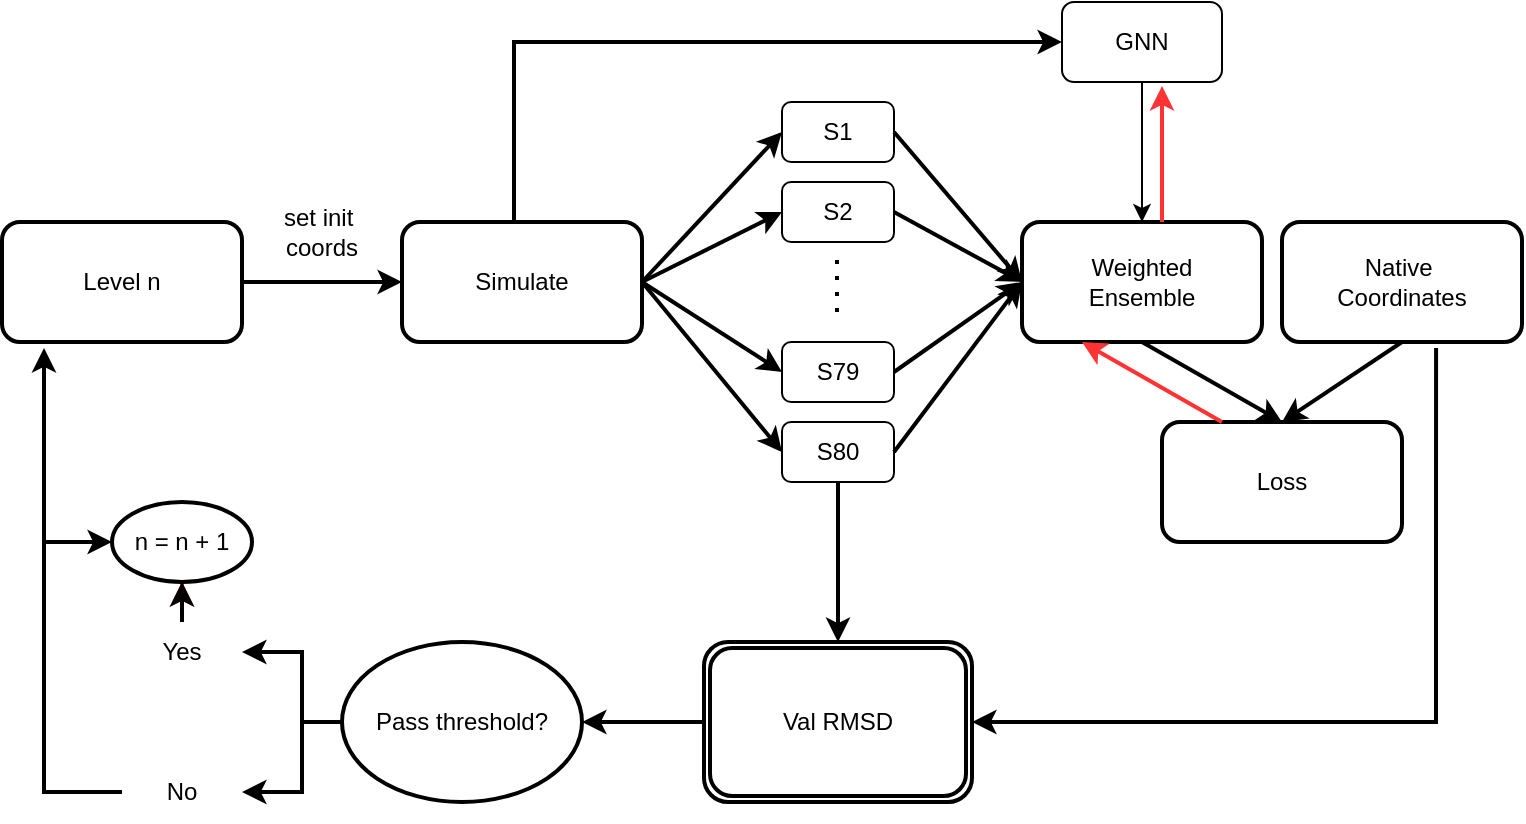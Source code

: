 <mxfile version="16.2.4" type="github">
  <diagram id="prtHgNgQTEPvFCAcTncT" name="Page-1">
    <mxGraphModel dx="946" dy="614" grid="1" gridSize="10" guides="1" tooltips="1" connect="1" arrows="1" fold="1" page="1" pageScale="1" pageWidth="827" pageHeight="1169" math="0" shadow="0">
      <root>
        <mxCell id="0" />
        <mxCell id="1" parent="0" />
        <mxCell id="CjsqzAmIfYJxmQ-p362I-3" value="" style="edgeStyle=orthogonalEdgeStyle;rounded=0;orthogonalLoop=1;jettySize=auto;html=1;strokeWidth=2;" parent="1" source="CjsqzAmIfYJxmQ-p362I-1" target="CjsqzAmIfYJxmQ-p362I-2" edge="1">
          <mxGeometry relative="1" as="geometry" />
        </mxCell>
        <mxCell id="CjsqzAmIfYJxmQ-p362I-1" value="Level n" style="rounded=1;whiteSpace=wrap;html=1;strokeWidth=2;" parent="1" vertex="1">
          <mxGeometry x="34" y="210" width="120" height="60" as="geometry" />
        </mxCell>
        <mxCell id="CjsqzAmIfYJxmQ-p362I-2" value="Simulate" style="whiteSpace=wrap;html=1;rounded=1;strokeColor=default;strokeWidth=2;" parent="1" vertex="1">
          <mxGeometry x="234" y="210" width="120" height="60" as="geometry" />
        </mxCell>
        <mxCell id="CjsqzAmIfYJxmQ-p362I-6" value="" style="endArrow=classic;html=1;rounded=0;entryX=0;entryY=0.5;entryDx=0;entryDy=0;strokeWidth=2;" parent="1" target="CjsqzAmIfYJxmQ-p362I-7" edge="1">
          <mxGeometry width="50" height="50" relative="1" as="geometry">
            <mxPoint x="354" y="240" as="sourcePoint" />
            <mxPoint x="384" y="190" as="targetPoint" />
            <Array as="points" />
          </mxGeometry>
        </mxCell>
        <mxCell id="CjsqzAmIfYJxmQ-p362I-7" value="S1" style="rounded=1;whiteSpace=wrap;html=1;" parent="1" vertex="1">
          <mxGeometry x="424" y="150" width="56" height="30" as="geometry" />
        </mxCell>
        <mxCell id="CjsqzAmIfYJxmQ-p362I-8" value="" style="endArrow=classic;html=1;rounded=0;entryX=0;entryY=0.5;entryDx=0;entryDy=0;strokeWidth=2;" parent="1" target="CjsqzAmIfYJxmQ-p362I-9" edge="1">
          <mxGeometry width="50" height="50" relative="1" as="geometry">
            <mxPoint x="354" y="240" as="sourcePoint" />
            <mxPoint x="404" y="215" as="targetPoint" />
          </mxGeometry>
        </mxCell>
        <mxCell id="CjsqzAmIfYJxmQ-p362I-9" value="S2" style="rounded=1;whiteSpace=wrap;html=1;" parent="1" vertex="1">
          <mxGeometry x="424" y="190" width="56" height="30" as="geometry" />
        </mxCell>
        <mxCell id="CjsqzAmIfYJxmQ-p362I-10" value="" style="endArrow=none;dashed=1;html=1;dashPattern=1 3;strokeWidth=2;rounded=0;" parent="1" edge="1">
          <mxGeometry width="50" height="50" relative="1" as="geometry">
            <mxPoint x="451.5" y="255" as="sourcePoint" />
            <mxPoint x="451.5" y="225" as="targetPoint" />
          </mxGeometry>
        </mxCell>
        <mxCell id="CjsqzAmIfYJxmQ-p362I-12" value="S79" style="rounded=1;whiteSpace=wrap;html=1;" parent="1" vertex="1">
          <mxGeometry x="424" y="270" width="56" height="30" as="geometry" />
        </mxCell>
        <mxCell id="CjsqzAmIfYJxmQ-p362I-13" value="" style="endArrow=classic;html=1;rounded=0;entryX=0;entryY=0.5;entryDx=0;entryDy=0;strokeWidth=2;" parent="1" target="CjsqzAmIfYJxmQ-p362I-14" edge="1">
          <mxGeometry width="50" height="50" relative="1" as="geometry">
            <mxPoint x="354" y="240" as="sourcePoint" />
            <mxPoint x="404" y="340" as="targetPoint" />
          </mxGeometry>
        </mxCell>
        <mxCell id="CjsqzAmIfYJxmQ-p362I-14" value="S80" style="rounded=1;whiteSpace=wrap;html=1;" parent="1" vertex="1">
          <mxGeometry x="424" y="310" width="56" height="30" as="geometry" />
        </mxCell>
        <mxCell id="CjsqzAmIfYJxmQ-p362I-17" value="" style="endArrow=classic;html=1;rounded=0;entryX=0;entryY=0.5;entryDx=0;entryDy=0;strokeWidth=2;" parent="1" target="CjsqzAmIfYJxmQ-p362I-12" edge="1">
          <mxGeometry width="50" height="50" relative="1" as="geometry">
            <mxPoint x="354" y="240" as="sourcePoint" />
            <mxPoint x="404" y="190" as="targetPoint" />
          </mxGeometry>
        </mxCell>
        <mxCell id="CjsqzAmIfYJxmQ-p362I-22" value="Weighted&lt;br&gt;Ensemble" style="rounded=1;whiteSpace=wrap;html=1;strokeWidth=2;" parent="1" vertex="1">
          <mxGeometry x="544" y="210" width="120" height="60" as="geometry" />
        </mxCell>
        <mxCell id="CjsqzAmIfYJxmQ-p362I-23" value="" style="endArrow=classic;html=1;rounded=0;entryX=0;entryY=0.5;entryDx=0;entryDy=0;exitX=1;exitY=0.5;exitDx=0;exitDy=0;strokeWidth=2;" parent="1" source="CjsqzAmIfYJxmQ-p362I-7" target="CjsqzAmIfYJxmQ-p362I-22" edge="1">
          <mxGeometry width="50" height="50" relative="1" as="geometry">
            <mxPoint x="464" y="170" as="sourcePoint" />
            <mxPoint x="514" y="120" as="targetPoint" />
          </mxGeometry>
        </mxCell>
        <mxCell id="CjsqzAmIfYJxmQ-p362I-24" value="" style="endArrow=classic;html=1;rounded=0;entryX=0;entryY=0.5;entryDx=0;entryDy=0;exitX=1;exitY=0.5;exitDx=0;exitDy=0;strokeWidth=2;" parent="1" source="CjsqzAmIfYJxmQ-p362I-9" target="CjsqzAmIfYJxmQ-p362I-22" edge="1">
          <mxGeometry width="50" height="50" relative="1" as="geometry">
            <mxPoint x="464" y="210" as="sourcePoint" />
            <mxPoint x="514" y="160" as="targetPoint" />
          </mxGeometry>
        </mxCell>
        <mxCell id="CjsqzAmIfYJxmQ-p362I-25" value="" style="endArrow=classic;html=1;rounded=0;exitX=1;exitY=0.5;exitDx=0;exitDy=0;entryX=0;entryY=0.5;entryDx=0;entryDy=0;strokeWidth=2;" parent="1" source="CjsqzAmIfYJxmQ-p362I-12" target="CjsqzAmIfYJxmQ-p362I-22" edge="1">
          <mxGeometry width="50" height="50" relative="1" as="geometry">
            <mxPoint x="464" y="290" as="sourcePoint" />
            <mxPoint x="524" y="240" as="targetPoint" />
          </mxGeometry>
        </mxCell>
        <mxCell id="CjsqzAmIfYJxmQ-p362I-26" value="" style="endArrow=classic;html=1;rounded=0;entryX=0;entryY=0.5;entryDx=0;entryDy=0;exitX=1;exitY=0.5;exitDx=0;exitDy=0;strokeWidth=2;" parent="1" source="CjsqzAmIfYJxmQ-p362I-14" target="CjsqzAmIfYJxmQ-p362I-22" edge="1">
          <mxGeometry width="50" height="50" relative="1" as="geometry">
            <mxPoint x="464" y="330" as="sourcePoint" />
            <mxPoint x="514" y="280" as="targetPoint" />
          </mxGeometry>
        </mxCell>
        <mxCell id="CjsqzAmIfYJxmQ-p362I-28" value="Native&amp;nbsp;&lt;br&gt;Coordinates" style="rounded=1;whiteSpace=wrap;html=1;strokeWidth=2;" parent="1" vertex="1">
          <mxGeometry x="674" y="210" width="120" height="60" as="geometry" />
        </mxCell>
        <mxCell id="CjsqzAmIfYJxmQ-p362I-29" value="Loss" style="rounded=1;whiteSpace=wrap;html=1;strokeWidth=2;" parent="1" vertex="1">
          <mxGeometry x="614" y="310" width="120" height="60" as="geometry" />
        </mxCell>
        <mxCell id="CjsqzAmIfYJxmQ-p362I-30" value="" style="endArrow=classic;html=1;rounded=0;exitX=0.5;exitY=1;exitDx=0;exitDy=0;entryX=0.5;entryY=0;entryDx=0;entryDy=0;strokeWidth=2;" parent="1" source="CjsqzAmIfYJxmQ-p362I-22" target="CjsqzAmIfYJxmQ-p362I-29" edge="1">
          <mxGeometry width="50" height="50" relative="1" as="geometry">
            <mxPoint x="604" y="265" as="sourcePoint" />
            <mxPoint x="664" y="310" as="targetPoint" />
          </mxGeometry>
        </mxCell>
        <mxCell id="CjsqzAmIfYJxmQ-p362I-31" value="" style="endArrow=classic;html=1;rounded=0;entryX=0.5;entryY=0;entryDx=0;entryDy=0;exitX=0.5;exitY=1;exitDx=0;exitDy=0;strokeWidth=2;" parent="1" source="CjsqzAmIfYJxmQ-p362I-28" target="CjsqzAmIfYJxmQ-p362I-29" edge="1">
          <mxGeometry width="50" height="50" relative="1" as="geometry">
            <mxPoint x="724" y="270" as="sourcePoint" />
            <mxPoint x="774" y="220" as="targetPoint" />
          </mxGeometry>
        </mxCell>
        <mxCell id="CjsqzAmIfYJxmQ-p362I-32" value="" style="endArrow=classic;html=1;exitX=0.25;exitY=0;exitDx=0;exitDy=0;fillColor=#d80073;strokeColor=#FF3333;entryX=0.25;entryY=1;entryDx=0;entryDy=0;rounded=0;strokeWidth=2;" parent="1" source="CjsqzAmIfYJxmQ-p362I-29" target="CjsqzAmIfYJxmQ-p362I-22" edge="1">
          <mxGeometry width="50" height="50" relative="1" as="geometry">
            <mxPoint x="649" y="310" as="sourcePoint" />
            <mxPoint x="574" y="270" as="targetPoint" />
          </mxGeometry>
        </mxCell>
        <mxCell id="CjsqzAmIfYJxmQ-p362I-41" value="" style="endArrow=classic;html=1;rounded=0;exitX=0.5;exitY=1;exitDx=0;exitDy=0;strokeWidth=2;" parent="1" source="CjsqzAmIfYJxmQ-p362I-14" edge="1">
          <mxGeometry width="50" height="50" relative="1" as="geometry">
            <mxPoint x="444" y="430" as="sourcePoint" />
            <mxPoint x="452" y="420" as="targetPoint" />
          </mxGeometry>
        </mxCell>
        <mxCell id="CjsqzAmIfYJxmQ-p362I-43" value="" style="endArrow=classic;html=1;rounded=0;exitX=0.642;exitY=1.05;exitDx=0;exitDy=0;exitPerimeter=0;entryX=1;entryY=0.5;entryDx=0;entryDy=0;strokeWidth=2;" parent="1" source="CjsqzAmIfYJxmQ-p362I-28" target="CjsqzAmIfYJxmQ-p362I-44" edge="1">
          <mxGeometry width="50" height="50" relative="1" as="geometry">
            <mxPoint x="754" y="410" as="sourcePoint" />
            <mxPoint x="524" y="460" as="targetPoint" />
            <Array as="points">
              <mxPoint x="751" y="390" />
              <mxPoint x="751" y="460" />
              <mxPoint x="674" y="460" />
              <mxPoint x="574" y="460" />
            </Array>
          </mxGeometry>
        </mxCell>
        <mxCell id="CjsqzAmIfYJxmQ-p362I-44" value="Val RMSD" style="shape=ext;double=1;rounded=1;whiteSpace=wrap;html=1;strokeWidth=2;" parent="1" vertex="1">
          <mxGeometry x="385" y="420" width="134" height="80" as="geometry" />
        </mxCell>
        <mxCell id="CjsqzAmIfYJxmQ-p362I-45" value="" style="endArrow=classic;html=1;rounded=0;strokeWidth=2;" parent="1" edge="1">
          <mxGeometry width="50" height="50" relative="1" as="geometry">
            <mxPoint x="384" y="460" as="sourcePoint" />
            <mxPoint x="324" y="460" as="targetPoint" />
          </mxGeometry>
        </mxCell>
        <mxCell id="CjsqzAmIfYJxmQ-p362I-46" value="Pass threshold?" style="ellipse;whiteSpace=wrap;html=1;rounded=1;strokeWidth=2;" parent="1" vertex="1">
          <mxGeometry x="204" y="420" width="120" height="80" as="geometry" />
        </mxCell>
        <mxCell id="CjsqzAmIfYJxmQ-p362I-48" value="" style="endArrow=classic;html=1;rounded=0;exitX=0;exitY=0.5;exitDx=0;exitDy=0;entryX=1;entryY=0.5;entryDx=0;entryDy=0;strokeWidth=2;" parent="1" source="CjsqzAmIfYJxmQ-p362I-46" target="CjsqzAmIfYJxmQ-p362I-49" edge="1">
          <mxGeometry width="50" height="50" relative="1" as="geometry">
            <mxPoint x="194" y="440" as="sourcePoint" />
            <mxPoint x="154" y="430" as="targetPoint" />
            <Array as="points">
              <mxPoint x="184" y="460" />
              <mxPoint x="184" y="425" />
            </Array>
          </mxGeometry>
        </mxCell>
        <mxCell id="CjsqzAmIfYJxmQ-p362I-58" value="" style="edgeStyle=orthogonalEdgeStyle;rounded=0;orthogonalLoop=1;jettySize=auto;html=1;strokeColor=#FF3333;strokeWidth=2;" parent="1" source="CjsqzAmIfYJxmQ-p362I-49" target="CjsqzAmIfYJxmQ-p362I-54" edge="1">
          <mxGeometry relative="1" as="geometry" />
        </mxCell>
        <mxCell id="CjsqzAmIfYJxmQ-p362I-49" value="Yes" style="text;html=1;strokeColor=none;fillColor=none;align=center;verticalAlign=middle;whiteSpace=wrap;rounded=0;" parent="1" vertex="1">
          <mxGeometry x="94" y="410" width="60" height="30" as="geometry" />
        </mxCell>
        <mxCell id="CjsqzAmIfYJxmQ-p362I-51" value="" style="endArrow=classic;html=1;rounded=0;exitX=0;exitY=0.5;exitDx=0;exitDy=0;entryX=1;entryY=0.5;entryDx=0;entryDy=0;strokeWidth=2;" parent="1" target="CjsqzAmIfYJxmQ-p362I-52" edge="1">
          <mxGeometry width="50" height="50" relative="1" as="geometry">
            <mxPoint x="204" y="460" as="sourcePoint" />
            <mxPoint x="154" y="500" as="targetPoint" />
            <Array as="points">
              <mxPoint x="184" y="460" />
              <mxPoint x="184" y="495" />
            </Array>
          </mxGeometry>
        </mxCell>
        <mxCell id="CjsqzAmIfYJxmQ-p362I-52" value="No" style="text;html=1;strokeColor=none;fillColor=none;align=center;verticalAlign=middle;whiteSpace=wrap;rounded=0;" parent="1" vertex="1">
          <mxGeometry x="94" y="480" width="60" height="30" as="geometry" />
        </mxCell>
        <mxCell id="CjsqzAmIfYJxmQ-p362I-54" value="n = n + 1" style="ellipse;whiteSpace=wrap;html=1;rounded=1;strokeWidth=2;" parent="1" vertex="1">
          <mxGeometry x="89" y="350" width="70" height="40" as="geometry" />
        </mxCell>
        <mxCell id="CjsqzAmIfYJxmQ-p362I-55" value="" style="endArrow=classic;html=1;rounded=0;entryX=0.5;entryY=1;entryDx=0;entryDy=0;strokeWidth=2;" parent="1" target="CjsqzAmIfYJxmQ-p362I-54" edge="1">
          <mxGeometry width="50" height="50" relative="1" as="geometry">
            <mxPoint x="124" y="410" as="sourcePoint" />
            <mxPoint x="174" y="360" as="targetPoint" />
          </mxGeometry>
        </mxCell>
        <mxCell id="CjsqzAmIfYJxmQ-p362I-56" value="" style="endArrow=classic;html=1;rounded=0;entryX=0.175;entryY=1.05;entryDx=0;entryDy=0;entryPerimeter=0;exitX=0;exitY=0.5;exitDx=0;exitDy=0;strokeWidth=2;" parent="1" source="CjsqzAmIfYJxmQ-p362I-52" target="CjsqzAmIfYJxmQ-p362I-1" edge="1">
          <mxGeometry width="50" height="50" relative="1" as="geometry">
            <mxPoint x="74" y="490" as="sourcePoint" />
            <mxPoint x="54" y="430" as="targetPoint" />
            <Array as="points">
              <mxPoint x="74" y="495" />
              <mxPoint x="55" y="495" />
            </Array>
          </mxGeometry>
        </mxCell>
        <mxCell id="CjsqzAmIfYJxmQ-p362I-57" value="" style="endArrow=classic;html=1;rounded=0;entryX=0;entryY=0.5;entryDx=0;entryDy=0;strokeWidth=2;" parent="1" target="CjsqzAmIfYJxmQ-p362I-54" edge="1">
          <mxGeometry width="50" height="50" relative="1" as="geometry">
            <mxPoint x="54" y="370" as="sourcePoint" />
            <mxPoint x="104" y="320" as="targetPoint" />
          </mxGeometry>
        </mxCell>
        <mxCell id="CjsqzAmIfYJxmQ-p362I-59" value="set init&amp;nbsp;&lt;br&gt;coords" style="text;html=1;strokeColor=none;fillColor=none;align=center;verticalAlign=middle;whiteSpace=wrap;rounded=0;" parent="1" vertex="1">
          <mxGeometry x="164" y="200" width="60" height="30" as="geometry" />
        </mxCell>
        <mxCell id="qSRPP-Bf9okml-SCxatr-1" value="" style="endArrow=classic;html=1;rounded=0;entryX=0;entryY=0.5;entryDx=0;entryDy=0;strokeWidth=2;" edge="1" parent="1" target="qSRPP-Bf9okml-SCxatr-2">
          <mxGeometry width="50" height="50" relative="1" as="geometry">
            <mxPoint x="290" y="210" as="sourcePoint" />
            <mxPoint x="560" y="80" as="targetPoint" />
            <Array as="points">
              <mxPoint x="290" y="160" />
              <mxPoint x="290" y="120" />
            </Array>
          </mxGeometry>
        </mxCell>
        <mxCell id="qSRPP-Bf9okml-SCxatr-2" value="GNN" style="rounded=1;whiteSpace=wrap;html=1;" vertex="1" parent="1">
          <mxGeometry x="564" y="100" width="80" height="40" as="geometry" />
        </mxCell>
        <mxCell id="qSRPP-Bf9okml-SCxatr-3" value="" style="endArrow=classic;html=1;rounded=0;entryX=0.5;entryY=0;entryDx=0;entryDy=0;exitX=0.5;exitY=1;exitDx=0;exitDy=0;" edge="1" parent="1" source="qSRPP-Bf9okml-SCxatr-2" target="CjsqzAmIfYJxmQ-p362I-22">
          <mxGeometry width="50" height="50" relative="1" as="geometry">
            <mxPoint x="600" y="140" as="sourcePoint" />
            <mxPoint x="600" y="210" as="targetPoint" />
          </mxGeometry>
        </mxCell>
        <mxCell id="qSRPP-Bf9okml-SCxatr-4" value="" style="endArrow=classic;html=1;exitX=0.25;exitY=0;exitDx=0;exitDy=0;fillColor=#d80073;strokeColor=#FF3333;entryX=0.625;entryY=1.05;entryDx=0;entryDy=0;rounded=0;strokeWidth=2;entryPerimeter=0;" edge="1" parent="1" target="qSRPP-Bf9okml-SCxatr-2">
          <mxGeometry width="50" height="50" relative="1" as="geometry">
            <mxPoint x="614" y="210" as="sourcePoint" />
            <mxPoint x="544" y="170" as="targetPoint" />
          </mxGeometry>
        </mxCell>
      </root>
    </mxGraphModel>
  </diagram>
</mxfile>
